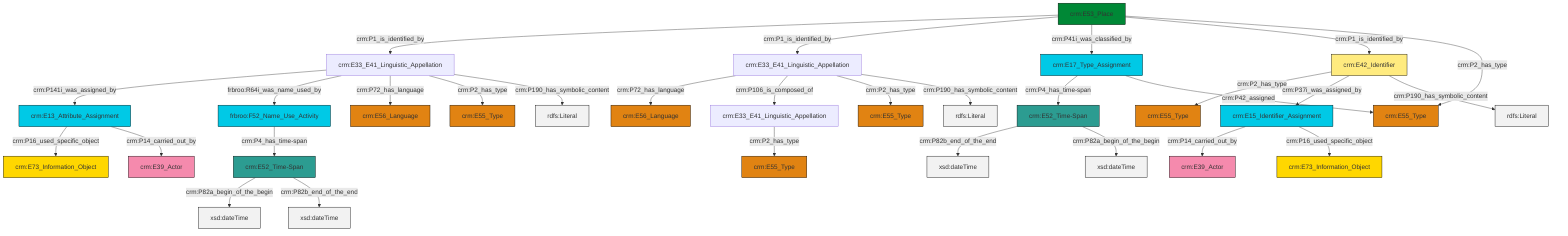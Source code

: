 graph TD
classDef Literal fill:#f2f2f2,stroke:#000000;
classDef CRM_Entity fill:#FFFFFF,stroke:#000000;
classDef Temporal_Entity fill:#00C9E6, stroke:#000000;
classDef Type fill:#E18312, stroke:#000000;
classDef Time-Span fill:#2C9C91, stroke:#000000;
classDef Appellation fill:#FFEB7F, stroke:#000000;
classDef Place fill:#008836, stroke:#000000;
classDef Persistent_Item fill:#B266B2, stroke:#000000;
classDef Conceptual_Object fill:#FFD700, stroke:#000000;
classDef Physical_Thing fill:#D2B48C, stroke:#000000;
classDef Actor fill:#f58aad, stroke:#000000;
classDef PC_Classes fill:#4ce600, stroke:#000000;
classDef Multi fill:#cccccc,stroke:#000000;

8["crm:E33_E41_Linguistic_Appellation"]:::Default -->|crm:P141i_was_assigned_by| 9["crm:E13_Attribute_Assignment"]:::Temporal_Entity
8["crm:E33_E41_Linguistic_Appellation"]:::Default -->|frbroo:R64i_was_name_used_by| 10["frbroo:F52_Name_Use_Activity"]:::Temporal_Entity
11["crm:E52_Time-Span"]:::Time-Span -->|crm:P82b_end_of_the_end| 12[xsd:dateTime]:::Literal
13["crm:E53_Place"]:::Place -->|crm:P1_is_identified_by| 8["crm:E33_E41_Linguistic_Appellation"]:::Default
8["crm:E33_E41_Linguistic_Appellation"]:::Default -->|crm:P72_has_language| 14["crm:E56_Language"]:::Type
6["crm:E52_Time-Span"]:::Time-Span -->|crm:P82a_begin_of_the_begin| 15[xsd:dateTime]:::Literal
18["crm:E17_Type_Assignment"]:::Temporal_Entity -->|crm:P4_has_time-span| 11["crm:E52_Time-Span"]:::Time-Span
19["crm:E33_E41_Linguistic_Appellation"]:::Default -->|crm:P72_has_language| 20["crm:E56_Language"]:::Type
6["crm:E52_Time-Span"]:::Time-Span -->|crm:P82b_end_of_the_end| 23[xsd:dateTime]:::Literal
11["crm:E52_Time-Span"]:::Time-Span -->|crm:P82a_begin_of_the_begin| 24[xsd:dateTime]:::Literal
18["crm:E17_Type_Assignment"]:::Temporal_Entity -->|crm:P42_assigned| 30["crm:E55_Type"]:::Type
9["crm:E13_Attribute_Assignment"]:::Temporal_Entity -->|crm:P16_used_specific_object| 33["crm:E73_Information_Object"]:::Conceptual_Object
8["crm:E33_E41_Linguistic_Appellation"]:::Default -->|crm:P2_has_type| 34["crm:E55_Type"]:::Type
13["crm:E53_Place"]:::Place -->|crm:P1_is_identified_by| 19["crm:E33_E41_Linguistic_Appellation"]:::Default
16["crm:E15_Identifier_Assignment"]:::Temporal_Entity -->|crm:P14_carried_out_by| 4["crm:E39_Actor"]:::Actor
16["crm:E15_Identifier_Assignment"]:::Temporal_Entity -->|crm:P16_used_specific_object| 0["crm:E73_Information_Object"]:::Conceptual_Object
19["crm:E33_E41_Linguistic_Appellation"]:::Default -->|crm:P106_is_composed_of| 2["crm:E33_E41_Linguistic_Appellation"]:::Default
19["crm:E33_E41_Linguistic_Appellation"]:::Default -->|crm:P2_has_type| 25["crm:E55_Type"]:::Type
13["crm:E53_Place"]:::Place -->|crm:P41i_was_classified_by| 18["crm:E17_Type_Assignment"]:::Temporal_Entity
21["crm:E42_Identifier"]:::Appellation -->|crm:P2_has_type| 31["crm:E55_Type"]:::Type
13["crm:E53_Place"]:::Place -->|crm:P1_is_identified_by| 21["crm:E42_Identifier"]:::Appellation
9["crm:E13_Attribute_Assignment"]:::Temporal_Entity -->|crm:P14_carried_out_by| 41["crm:E39_Actor"]:::Actor
21["crm:E42_Identifier"]:::Appellation -->|crm:P37i_was_assigned_by| 16["crm:E15_Identifier_Assignment"]:::Temporal_Entity
2["crm:E33_E41_Linguistic_Appellation"]:::Default -->|crm:P2_has_type| 44["crm:E55_Type"]:::Type
19["crm:E33_E41_Linguistic_Appellation"]:::Default -->|crm:P190_has_symbolic_content| 45[rdfs:Literal]:::Literal
8["crm:E33_E41_Linguistic_Appellation"]:::Default -->|crm:P190_has_symbolic_content| 46[rdfs:Literal]:::Literal
13["crm:E53_Place"]:::Place -->|crm:P2_has_type| 30["crm:E55_Type"]:::Type
21["crm:E42_Identifier"]:::Appellation -->|crm:P190_has_symbolic_content| 51[rdfs:Literal]:::Literal
10["frbroo:F52_Name_Use_Activity"]:::Temporal_Entity -->|crm:P4_has_time-span| 6["crm:E52_Time-Span"]:::Time-Span